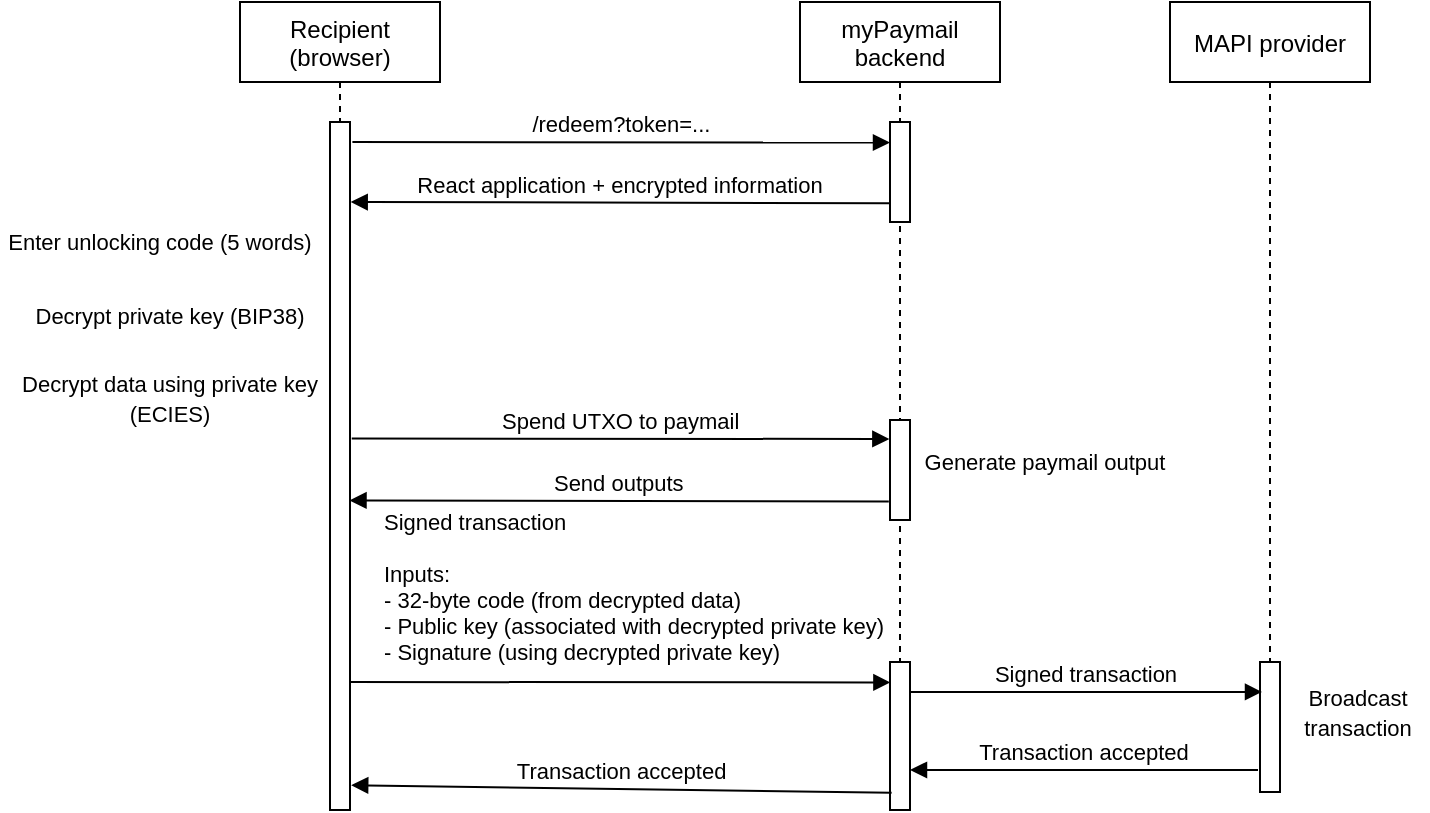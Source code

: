 <mxfile version="13.6.2" type="device"><diagram id="zJa1kQRj2MXFM2giG5Vo" name="Page-1"><mxGraphModel dx="593" dy="286" grid="1" gridSize="10" guides="1" tooltips="1" connect="1" arrows="1" fold="1" page="1" pageScale="1" pageWidth="850" pageHeight="1100" math="0" shadow="0"><root><mxCell id="0"/><mxCell id="1" parent="0"/><mxCell id="auurAeiVn_EGanwax6oh-1" value="Recipient&#10;(browser)" style="shape=umlLifeline;perimeter=lifelinePerimeter;container=1;collapsible=0;recursiveResize=0;rounded=0;shadow=0;strokeWidth=1;" vertex="1" parent="1"><mxGeometry x="120" y="70" width="100" height="404" as="geometry"/></mxCell><mxCell id="auurAeiVn_EGanwax6oh-2" value="" style="points=[];perimeter=orthogonalPerimeter;rounded=0;shadow=0;strokeWidth=1;" vertex="1" parent="auurAeiVn_EGanwax6oh-1"><mxGeometry x="45" y="60" width="10" height="344" as="geometry"/></mxCell><mxCell id="auurAeiVn_EGanwax6oh-5" value="Spend UTXO to paymail" style="verticalAlign=bottom;endArrow=block;shadow=0;strokeWidth=1;entryX=-0.033;entryY=0.19;entryDx=0;entryDy=0;entryPerimeter=0;exitX=1.087;exitY=0.46;exitDx=0;exitDy=0;exitPerimeter=0;" edge="1" parent="1" source="auurAeiVn_EGanwax6oh-2" target="auurAeiVn_EGanwax6oh-8"><mxGeometry relative="1" as="geometry"><mxPoint x="175" y="289.0" as="sourcePoint"/><mxPoint x="420.4" y="289.0" as="targetPoint"/></mxGeometry></mxCell><mxCell id="auurAeiVn_EGanwax6oh-6" value="Send outputs" style="verticalAlign=bottom;endArrow=block;shadow=0;strokeWidth=1;exitX=-0.06;exitY=0.816;exitDx=0;exitDy=0;exitPerimeter=0;entryX=0.976;entryY=0.55;entryDx=0;entryDy=0;entryPerimeter=0;" edge="1" parent="1" target="auurAeiVn_EGanwax6oh-2" source="auurAeiVn_EGanwax6oh-8"><mxGeometry x="0.003" relative="1" as="geometry"><mxPoint x="419" y="319" as="sourcePoint"/><mxPoint x="174" y="319" as="targetPoint"/><mxPoint as="offset"/></mxGeometry></mxCell><mxCell id="auurAeiVn_EGanwax6oh-7" value="myPaymail&#10;backend" style="shape=umlLifeline;perimeter=lifelinePerimeter;container=1;collapsible=0;recursiveResize=0;rounded=0;shadow=0;strokeWidth=1;" vertex="1" parent="1"><mxGeometry x="400" y="70" width="100" height="370" as="geometry"/></mxCell><mxCell id="auurAeiVn_EGanwax6oh-8" value="" style="points=[];perimeter=orthogonalPerimeter;rounded=0;shadow=0;strokeWidth=1;" vertex="1" parent="auurAeiVn_EGanwax6oh-7"><mxGeometry x="45" y="209" width="10" height="50" as="geometry"/></mxCell><mxCell id="auurAeiVn_EGanwax6oh-10" value="" style="points=[];perimeter=orthogonalPerimeter;rounded=0;shadow=0;strokeWidth=1;" vertex="1" parent="auurAeiVn_EGanwax6oh-7"><mxGeometry x="45" y="330" width="10" height="74" as="geometry"/></mxCell><mxCell id="auurAeiVn_EGanwax6oh-11" value="Signed transaction&#10;&#10;Inputs:&#10;- 32-byte code (from decrypted data)&#10;- Public key (associated with decrypted private key)&#10;- Signature (using decrypted private key)" style="verticalAlign=bottom;endArrow=block;shadow=0;strokeWidth=1;align=left;entryX=0.02;entryY=0.138;entryDx=0;entryDy=0;entryPerimeter=0;" edge="1" parent="1" target="auurAeiVn_EGanwax6oh-10"><mxGeometry x="-0.889" y="6" relative="1" as="geometry"><mxPoint x="175" y="410" as="sourcePoint"/><mxPoint x="440" y="409" as="targetPoint"/><mxPoint as="offset"/></mxGeometry></mxCell><mxCell id="auurAeiVn_EGanwax6oh-12" value="Transaction accepted" style="verticalAlign=bottom;endArrow=block;shadow=0;strokeWidth=1;exitX=0.08;exitY=0.883;exitDx=0;exitDy=0;exitPerimeter=0;entryX=1.06;entryY=0.964;entryDx=0;entryDy=0;entryPerimeter=0;" edge="1" parent="1" source="auurAeiVn_EGanwax6oh-10" target="auurAeiVn_EGanwax6oh-2"><mxGeometry relative="1" as="geometry"><mxPoint x="410" y="526" as="sourcePoint"/><mxPoint x="175" y="461.81" as="targetPoint"/></mxGeometry></mxCell><mxCell id="auurAeiVn_EGanwax6oh-13" value="&lt;font style=&quot;font-size: 11px&quot;&gt;Generate paymail output&lt;/font&gt;" style="text;html=1;strokeColor=none;fillColor=none;align=center;verticalAlign=middle;whiteSpace=wrap;rounded=0;" vertex="1" parent="1"><mxGeometry x="460" y="279" width="125" height="41" as="geometry"/></mxCell><mxCell id="auurAeiVn_EGanwax6oh-14" value="MAPI provider" style="shape=umlLifeline;perimeter=lifelinePerimeter;container=1;collapsible=0;recursiveResize=0;rounded=0;shadow=0;strokeWidth=1;" vertex="1" parent="1"><mxGeometry x="585" y="70" width="100" height="370" as="geometry"/></mxCell><mxCell id="auurAeiVn_EGanwax6oh-15" value="" style="points=[];perimeter=orthogonalPerimeter;rounded=0;shadow=0;strokeWidth=1;" vertex="1" parent="auurAeiVn_EGanwax6oh-14"><mxGeometry x="45" y="330" width="10" height="65" as="geometry"/></mxCell><mxCell id="auurAeiVn_EGanwax6oh-17" value="Signed transaction" style="verticalAlign=bottom;endArrow=block;shadow=0;strokeWidth=1;entryX=0.1;entryY=0.23;entryDx=0;entryDy=0;entryPerimeter=0;" edge="1" parent="1" source="auurAeiVn_EGanwax6oh-10" target="auurAeiVn_EGanwax6oh-15"><mxGeometry relative="1" as="geometry"><mxPoint x="454" y="526" as="sourcePoint"/><mxPoint x="625" y="414" as="targetPoint"/></mxGeometry></mxCell><mxCell id="auurAeiVn_EGanwax6oh-18" value="&lt;font style=&quot;font-size: 11px&quot;&gt;Broadcast transaction&lt;/font&gt;" style="text;html=1;strokeColor=none;fillColor=none;align=center;verticalAlign=middle;whiteSpace=wrap;rounded=0;" vertex="1" parent="1"><mxGeometry x="644" y="400" width="70" height="50" as="geometry"/></mxCell><mxCell id="auurAeiVn_EGanwax6oh-19" value="Transaction accepted" style="verticalAlign=bottom;endArrow=block;shadow=0;strokeWidth=1;" edge="1" parent="1"><mxGeometry relative="1" as="geometry"><mxPoint x="629" y="454" as="sourcePoint"/><mxPoint x="455" y="454" as="targetPoint"/><Array as="points"/></mxGeometry></mxCell><mxCell id="auurAeiVn_EGanwax6oh-22" value="&lt;font style=&quot;font-size: 11px&quot;&gt;Enter unlocking code (5 words)&lt;/font&gt;" style="text;html=1;strokeColor=none;fillColor=none;align=center;verticalAlign=middle;whiteSpace=wrap;rounded=0;" vertex="1" parent="1"><mxGeometry y="174" width="160" height="32" as="geometry"/></mxCell><mxCell id="auurAeiVn_EGanwax6oh-23" value="&lt;font style=&quot;font-size: 11px&quot;&gt;Decrypt data using private key (ECIES)&lt;/font&gt;" style="text;html=1;strokeColor=none;fillColor=none;align=center;verticalAlign=middle;whiteSpace=wrap;rounded=0;" vertex="1" parent="1"><mxGeometry x="10" y="247" width="150" height="41" as="geometry"/></mxCell><mxCell id="auurAeiVn_EGanwax6oh-25" value="&lt;font style=&quot;font-size: 11px&quot;&gt;Decrypt private key (BIP38)&lt;/font&gt;" style="text;html=1;strokeColor=none;fillColor=none;align=center;verticalAlign=middle;whiteSpace=wrap;rounded=0;" vertex="1" parent="1"><mxGeometry x="15" y="206" width="140" height="41" as="geometry"/></mxCell><mxCell id="auurAeiVn_EGanwax6oh-26" value="" style="points=[];perimeter=orthogonalPerimeter;rounded=0;shadow=0;strokeWidth=1;" vertex="1" parent="1"><mxGeometry x="445" y="130" width="10" height="50" as="geometry"/></mxCell><mxCell id="auurAeiVn_EGanwax6oh-27" value="/redeem?token=..." style="verticalAlign=bottom;endArrow=block;shadow=0;strokeWidth=1;entryX=-0.033;entryY=0.19;entryDx=0;entryDy=0;entryPerimeter=0;exitX=1.087;exitY=0.46;exitDx=0;exitDy=0;exitPerimeter=0;" edge="1" parent="1"><mxGeometry relative="1" as="geometry"><mxPoint x="176.2" y="140" as="sourcePoint"/><mxPoint x="445.0" y="140.26" as="targetPoint"/></mxGeometry></mxCell><mxCell id="auurAeiVn_EGanwax6oh-28" value="React application + encrypted information" style="verticalAlign=bottom;endArrow=block;shadow=0;strokeWidth=1;exitX=-0.06;exitY=0.816;exitDx=0;exitDy=0;exitPerimeter=0;entryX=0.976;entryY=0.55;entryDx=0;entryDy=0;entryPerimeter=0;" edge="1" parent="1"><mxGeometry x="0.003" relative="1" as="geometry"><mxPoint x="445.0" y="170.6" as="sourcePoint"/><mxPoint x="175.36" y="170.0" as="targetPoint"/><mxPoint as="offset"/></mxGeometry></mxCell></root></mxGraphModel></diagram></mxfile>